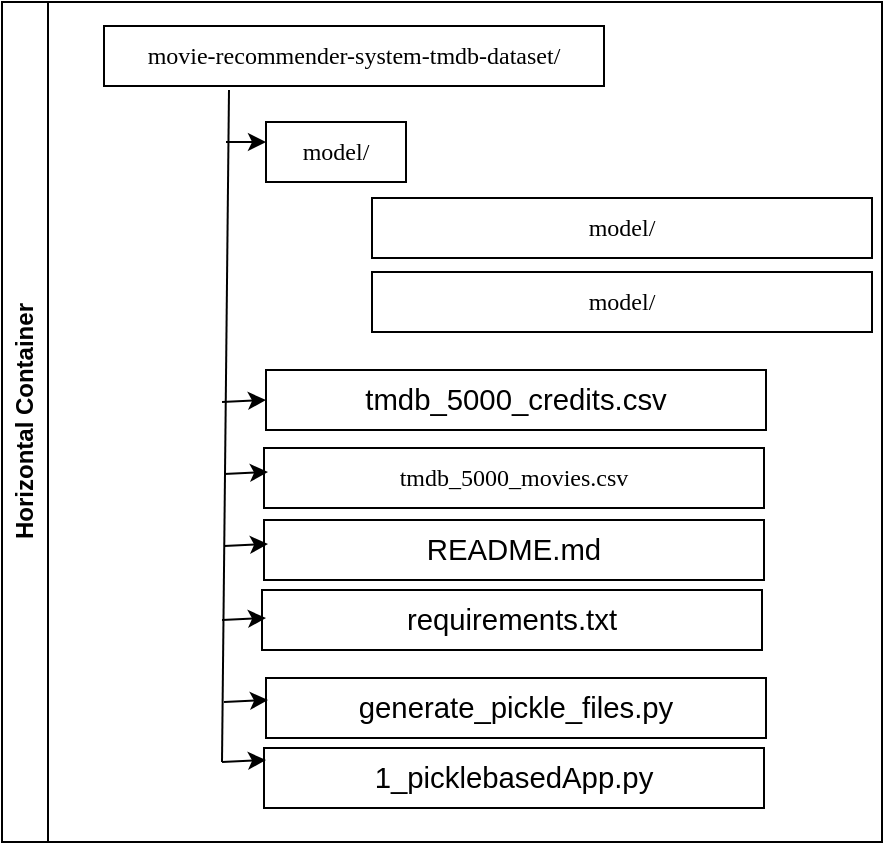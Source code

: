 <mxfile version="27.1.6">
  <diagram name="Page-1" id="ocyLgxbPJHXp4FCYeSMw">
    <mxGraphModel dx="728" dy="375" grid="1" gridSize="10" guides="1" tooltips="1" connect="1" arrows="1" fold="1" page="1" pageScale="1" pageWidth="1100" pageHeight="850" math="0" shadow="0">
      <root>
        <mxCell id="0" />
        <mxCell id="1" parent="0" />
        <object label="&lt;p align=&quot;center&quot; class=&quot;MsoNormal&quot;&gt;&lt;span style=&quot;font-family:  Times New Roman;&quot;&gt;movie-recommender-system-tmdb-dataset/&lt;/span&gt;&lt;/p&gt;" id="DUQ8JvHc4afLD08pUwu4-1">
          <mxCell style="rounded=0;whiteSpace=wrap;html=1;strokeColor=default;" vertex="1" parent="1">
            <mxGeometry x="161" y="82" width="250" height="30" as="geometry" />
          </mxCell>
        </object>
        <object label="&lt;p align=&quot;center&quot; class=&quot;MsoNormal&quot;&gt;&lt;font face=&quot;Times New Roman&quot;&gt;model/&lt;/font&gt;&lt;/p&gt;" id="DUQ8JvHc4afLD08pUwu4-2">
          <mxCell style="rounded=0;whiteSpace=wrap;html=1;strokeColor=default;" vertex="1" parent="1">
            <mxGeometry x="242" y="130" width="70" height="30" as="geometry" />
          </mxCell>
        </object>
        <object label="&lt;p align=&quot;center&quot; class=&quot;MsoNormal&quot;&gt;&lt;span style=&quot;font-size:11.0pt;line-height:107%;&lt;br/&gt;font-family: Times New Roman;mso-fareast-font-family: sans serif,serif,monospace,auto;mso-fareast-theme-font:&lt;br/&gt;minor-latin;mso-ansi-language:EN-US;mso-fareast-language:EN-US;mso-bidi-language:&lt;br/&gt;AR-SA&quot;&gt;tmdb_5000_credits.csv&lt;/span&gt;&lt;br&gt;&lt;/p&gt;" id="DUQ8JvHc4afLD08pUwu4-3">
          <mxCell style="rounded=0;whiteSpace=wrap;html=1;strokeColor=default;" vertex="1" parent="1">
            <mxGeometry x="242" y="254" width="250" height="30" as="geometry" />
          </mxCell>
        </object>
        <object label="&lt;p align=&quot;center&quot; class=&quot;MsoNormal&quot;&gt;&lt;font face=&quot;Times New Roman&quot;&gt;model/&lt;/font&gt;&lt;/p&gt;" id="DUQ8JvHc4afLD08pUwu4-4">
          <mxCell style="rounded=0;whiteSpace=wrap;html=1;strokeColor=default;" vertex="1" parent="1">
            <mxGeometry x="295" y="168" width="250" height="30" as="geometry" />
          </mxCell>
        </object>
        <object label="&lt;p align=&quot;center&quot; class=&quot;MsoNormal&quot;&gt;&lt;font face=&quot;Times New Roman&quot;&gt;model/&lt;/font&gt;&lt;/p&gt;" id="DUQ8JvHc4afLD08pUwu4-5">
          <mxCell style="rounded=0;whiteSpace=wrap;html=1;strokeColor=default;" vertex="1" parent="1">
            <mxGeometry x="295" y="205" width="250" height="30" as="geometry" />
          </mxCell>
        </object>
        <object label="&lt;p class=&quot;MsoNormal&quot;&gt;&lt;span style=&quot;font-family: Times New Roman;&quot;&gt;tmdb_5000_movies.csv&lt;/span&gt;&lt;/p&gt;" id="DUQ8JvHc4afLD08pUwu4-6">
          <mxCell style="rounded=0;whiteSpace=wrap;html=1;strokeColor=default;" vertex="1" parent="1">
            <mxGeometry x="241" y="293" width="250" height="30" as="geometry" />
          </mxCell>
        </object>
        <object label="&lt;p align=&quot;center&quot; class=&quot;MsoNormal&quot;&gt;&lt;span style=&quot;font-size:11.0pt;line-height:107%;&lt;br/&gt;font-family: Times New Roman;mso-fareast-font-family: sans serif,serif,monospace,auto;mso-fareast-theme-font:&lt;br/&gt;minor-latin;mso-ansi-language:EN-US;mso-fareast-language:EN-US;mso-bidi-language:&lt;br/&gt;AR-SA&quot;&gt;README.md&lt;/span&gt;&lt;br&gt;&lt;/p&gt;" id="DUQ8JvHc4afLD08pUwu4-8">
          <mxCell style="rounded=0;whiteSpace=wrap;html=1;strokeColor=default;" vertex="1" parent="1">
            <mxGeometry x="241" y="329" width="250" height="30" as="geometry" />
          </mxCell>
        </object>
        <object label="&lt;p align=&quot;center&quot; class=&quot;MsoNormal&quot;&gt;&lt;span style=&quot;font-size:11.0pt;line-height:107%;&lt;br/&gt;font-family: Times New Roman;mso-fareast-font-family: sans serif,serif,monospace,auto;mso-fareast-theme-font:&lt;br/&gt;minor-latin;mso-ansi-language:EN-US;mso-fareast-language:EN-US;mso-bidi-language:&lt;br/&gt;AR-SA&quot;&gt;requirements.txt&lt;/span&gt;&lt;br&gt;&lt;/p&gt;" id="DUQ8JvHc4afLD08pUwu4-9">
          <mxCell style="rounded=0;whiteSpace=wrap;html=1;strokeColor=default;" vertex="1" parent="1">
            <mxGeometry x="240" y="364" width="250" height="30" as="geometry" />
          </mxCell>
        </object>
        <object label="&lt;p align=&quot;center&quot; class=&quot;MsoNormal&quot;&gt;&lt;span style=&quot;font-size:11.0pt;line-height:107%;&lt;br/&gt;font-family: Times New Roman;mso-fareast-font-family: sans serif,serif,monospace,auto;mso-fareast-theme-font:&lt;br/&gt;minor-latin;mso-ansi-language:EN-US;mso-fareast-language:EN-US;mso-bidi-language:&lt;br/&gt;AR-SA&quot;&gt;generate_pickle_files.py&lt;/span&gt;&lt;br&gt;&lt;/p&gt;" id="DUQ8JvHc4afLD08pUwu4-12">
          <mxCell style="rounded=0;whiteSpace=wrap;html=1;strokeColor=default;" vertex="1" parent="1">
            <mxGeometry x="242" y="408" width="250" height="30" as="geometry" />
          </mxCell>
        </object>
        <object label="&lt;p align=&quot;center&quot; class=&quot;MsoNormal&quot;&gt;&lt;span style=&quot;font-size:11.0pt;line-height:107%;&lt;br/&gt;font-family: Times New Roman;mso-fareast-font-family: sans serif,serif,monospace,auto;mso-fareast-theme-font:&lt;br/&gt;minor-latin;mso-ansi-language:EN-US;mso-fareast-language:EN-US;mso-bidi-language:&lt;br/&gt;AR-SA&quot;&gt;1_picklebasedApp.py&lt;/span&gt;&lt;br&gt;&lt;/p&gt;" id="DUQ8JvHc4afLD08pUwu4-13">
          <mxCell style="rounded=0;whiteSpace=wrap;html=1;strokeColor=default;" vertex="1" parent="1">
            <mxGeometry x="241" y="443" width="250" height="30" as="geometry" />
          </mxCell>
        </object>
        <mxCell id="DUQ8JvHc4afLD08pUwu4-14" value="Horizontal Container" style="swimlane;horizontal=0;whiteSpace=wrap;html=1;strokeColor=default;" vertex="1" parent="1">
          <mxGeometry x="110" y="70" width="440" height="420" as="geometry" />
        </mxCell>
        <mxCell id="DUQ8JvHc4afLD08pUwu4-16" value="" style="endArrow=none;html=1;rounded=0;entryX=0.25;entryY=1;entryDx=0;entryDy=0;strokeColor=default;" edge="1" parent="1">
          <mxGeometry width="50" height="50" relative="1" as="geometry">
            <mxPoint x="220" y="450" as="sourcePoint" />
            <mxPoint x="223.5" y="114" as="targetPoint" />
          </mxGeometry>
        </mxCell>
        <mxCell id="DUQ8JvHc4afLD08pUwu4-18" value="" style="endArrow=classic;html=1;rounded=0;" edge="1" parent="1">
          <mxGeometry width="50" height="50" relative="1" as="geometry">
            <mxPoint x="222" y="140" as="sourcePoint" />
            <mxPoint x="242" y="140" as="targetPoint" />
          </mxGeometry>
        </mxCell>
        <mxCell id="DUQ8JvHc4afLD08pUwu4-20" value="" style="endArrow=classic;html=1;rounded=0;entryX=0;entryY=0.5;entryDx=0;entryDy=0;" edge="1" parent="1" target="DUQ8JvHc4afLD08pUwu4-3">
          <mxGeometry width="50" height="50" relative="1" as="geometry">
            <mxPoint x="220" y="270" as="sourcePoint" />
            <mxPoint x="470" y="260" as="targetPoint" />
          </mxGeometry>
        </mxCell>
        <mxCell id="DUQ8JvHc4afLD08pUwu4-21" value="" style="endArrow=classic;html=1;rounded=0;entryX=0;entryY=0.5;entryDx=0;entryDy=0;" edge="1" parent="1">
          <mxGeometry width="50" height="50" relative="1" as="geometry">
            <mxPoint x="221" y="306" as="sourcePoint" />
            <mxPoint x="243" y="305" as="targetPoint" />
          </mxGeometry>
        </mxCell>
        <mxCell id="DUQ8JvHc4afLD08pUwu4-22" value="" style="endArrow=classic;html=1;rounded=0;entryX=0;entryY=0.5;entryDx=0;entryDy=0;" edge="1" parent="1">
          <mxGeometry width="50" height="50" relative="1" as="geometry">
            <mxPoint x="221" y="342" as="sourcePoint" />
            <mxPoint x="243" y="341" as="targetPoint" />
          </mxGeometry>
        </mxCell>
        <mxCell id="DUQ8JvHc4afLD08pUwu4-23" value="" style="endArrow=classic;html=1;rounded=0;entryX=0;entryY=0.5;entryDx=0;entryDy=0;" edge="1" parent="1">
          <mxGeometry width="50" height="50" relative="1" as="geometry">
            <mxPoint x="220" y="379" as="sourcePoint" />
            <mxPoint x="242" y="378" as="targetPoint" />
          </mxGeometry>
        </mxCell>
        <mxCell id="DUQ8JvHc4afLD08pUwu4-24" value="" style="endArrow=classic;html=1;rounded=0;entryX=0;entryY=0.5;entryDx=0;entryDy=0;" edge="1" parent="1">
          <mxGeometry width="50" height="50" relative="1" as="geometry">
            <mxPoint x="221" y="420" as="sourcePoint" />
            <mxPoint x="243" y="419" as="targetPoint" />
          </mxGeometry>
        </mxCell>
        <mxCell id="DUQ8JvHc4afLD08pUwu4-25" value="" style="endArrow=classic;html=1;rounded=0;entryX=0;entryY=0.5;entryDx=0;entryDy=0;" edge="1" parent="1">
          <mxGeometry width="50" height="50" relative="1" as="geometry">
            <mxPoint x="220" y="450" as="sourcePoint" />
            <mxPoint x="242" y="449" as="targetPoint" />
          </mxGeometry>
        </mxCell>
      </root>
    </mxGraphModel>
  </diagram>
</mxfile>
